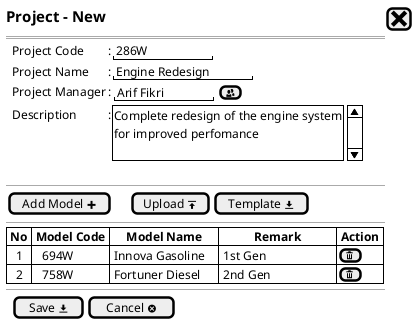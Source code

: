 @startsalt
{
  <size:15><b>Project - New|[<size:25><&x>]|*
  ==
  {
    .|Project Code       |: |" 286W       "|*
    .|Project Name       |: |" Engine Redesign "|*
    .|Project Manager    |: {|" Arif Fikri "|[<&people>]|}*
    .|Description        |: {SI|Complete redesign of the engine system 
                           for improved perfomance 
    .|}*
  }
  .
  --
  {
    [Add Model <&plus>]|.|.|.|[Upload <&data-transfer-upload>]| [Template <&data-transfer-download>]|*
  }
  --
  {#
    | <b>No | <b>Model Code |     <b>Model Name     |           <b>Remark           |<b> Action |*
    |    1  |    694W     | Innova Gasoline       | 1st Gen                       | [<&trash>]|*
    |    2  |    758W     | Fortuner Diesel       | 2nd Gen                       | [<&trash>]|*
  }
  --
  {
  .|[ Save <&data-transfer-download>] |  [Cancel <&circle-x> ]|*
  }
}
@endsalt